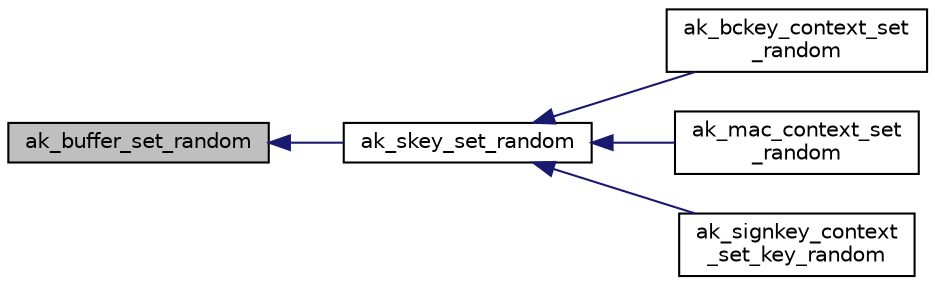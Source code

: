 digraph "ak_buffer_set_random"
{
  edge [fontname="Helvetica",fontsize="10",labelfontname="Helvetica",labelfontsize="10"];
  node [fontname="Helvetica",fontsize="10",shape=record];
  rankdir="LR";
  Node1 [label="ak_buffer_set_random",height=0.2,width=0.4,color="black", fillcolor="grey75", style="filled", fontcolor="black"];
  Node1 -> Node2 [dir="back",color="midnightblue",fontsize="10",style="solid",fontname="Helvetica"];
  Node2 [label="ak_skey_set_random",height=0.2,width=0.4,color="black", fillcolor="white", style="filled",URL="$ak__skey_8h.html#a89bf7ffa430c1f4cf8dfe8b783163083",tooltip="Присвоение секретному ключу случайного значения. "];
  Node2 -> Node3 [dir="back",color="midnightblue",fontsize="10",style="solid",fontname="Helvetica"];
  Node3 [label="ak_bckey_context_set\l_random",height=0.2,width=0.4,color="black", fillcolor="white", style="filled",URL="$ak__bckey_8h.html#a711a733f7f7d3315b72ac4ea9852687d",tooltip="Присвоение контексту ключа алгоритма блочного шифрования случайного значения. "];
  Node2 -> Node4 [dir="back",color="midnightblue",fontsize="10",style="solid",fontname="Helvetica"];
  Node4 [label="ak_mac_context_set\l_random",height=0.2,width=0.4,color="black", fillcolor="white", style="filled",URL="$ak__mac_8h.html#ae0a1af5c9ae4a433798f00ac9da6c966",tooltip="Присвоение контексту ключа алгоритма выработки имитовставки случайного значения. "];
  Node2 -> Node5 [dir="back",color="midnightblue",fontsize="10",style="solid",fontname="Helvetica"];
  Node5 [label="ak_signkey_context\l_set_key_random",height=0.2,width=0.4,color="black", fillcolor="white", style="filled",URL="$ak__sign_8h.html#a82436059970cb6bef849ddef036eeab6",tooltip="Присвоение секретному ключу электронной подписи случайного значения. "];
}
